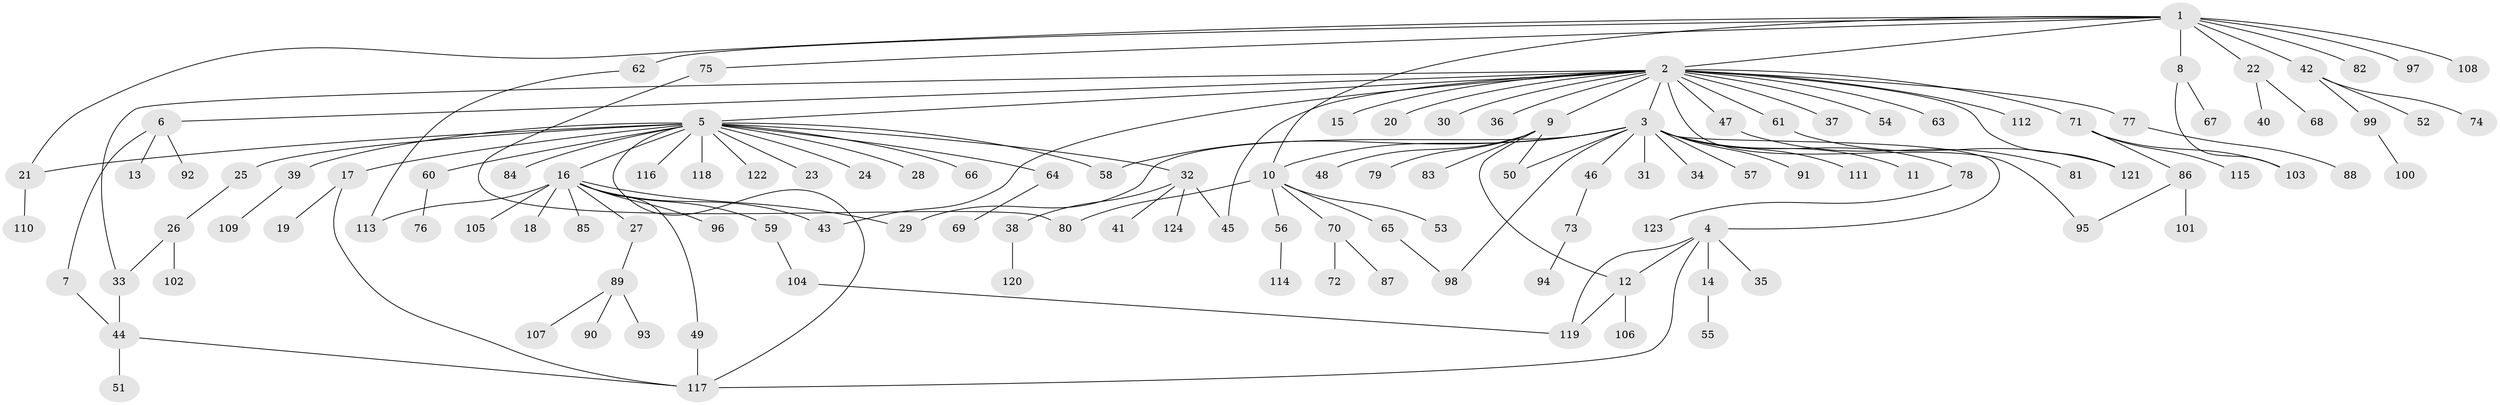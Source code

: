 // coarse degree distribution, {5: 0.04054054054054054, 1: 0.7837837837837838, 2: 0.08108108108108109, 6: 0.013513513513513514, 4: 0.04054054054054054, 21: 0.013513513513513514, 16: 0.013513513513513514, 24: 0.013513513513513514}
// Generated by graph-tools (version 1.1) at 2025/51/03/04/25 21:51:03]
// undirected, 124 vertices, 145 edges
graph export_dot {
graph [start="1"]
  node [color=gray90,style=filled];
  1;
  2;
  3;
  4;
  5;
  6;
  7;
  8;
  9;
  10;
  11;
  12;
  13;
  14;
  15;
  16;
  17;
  18;
  19;
  20;
  21;
  22;
  23;
  24;
  25;
  26;
  27;
  28;
  29;
  30;
  31;
  32;
  33;
  34;
  35;
  36;
  37;
  38;
  39;
  40;
  41;
  42;
  43;
  44;
  45;
  46;
  47;
  48;
  49;
  50;
  51;
  52;
  53;
  54;
  55;
  56;
  57;
  58;
  59;
  60;
  61;
  62;
  63;
  64;
  65;
  66;
  67;
  68;
  69;
  70;
  71;
  72;
  73;
  74;
  75;
  76;
  77;
  78;
  79;
  80;
  81;
  82;
  83;
  84;
  85;
  86;
  87;
  88;
  89;
  90;
  91;
  92;
  93;
  94;
  95;
  96;
  97;
  98;
  99;
  100;
  101;
  102;
  103;
  104;
  105;
  106;
  107;
  108;
  109;
  110;
  111;
  112;
  113;
  114;
  115;
  116;
  117;
  118;
  119;
  120;
  121;
  122;
  123;
  124;
  1 -- 2;
  1 -- 8;
  1 -- 10;
  1 -- 21;
  1 -- 22;
  1 -- 42;
  1 -- 62;
  1 -- 75;
  1 -- 82;
  1 -- 97;
  1 -- 108;
  2 -- 3;
  2 -- 5;
  2 -- 6;
  2 -- 9;
  2 -- 15;
  2 -- 20;
  2 -- 30;
  2 -- 33;
  2 -- 36;
  2 -- 37;
  2 -- 43;
  2 -- 45;
  2 -- 47;
  2 -- 54;
  2 -- 61;
  2 -- 63;
  2 -- 71;
  2 -- 77;
  2 -- 95;
  2 -- 112;
  2 -- 121;
  3 -- 4;
  3 -- 10;
  3 -- 11;
  3 -- 29;
  3 -- 31;
  3 -- 34;
  3 -- 46;
  3 -- 50;
  3 -- 57;
  3 -- 58;
  3 -- 78;
  3 -- 91;
  3 -- 98;
  3 -- 111;
  4 -- 12;
  4 -- 14;
  4 -- 35;
  4 -- 117;
  4 -- 119;
  5 -- 16;
  5 -- 17;
  5 -- 21;
  5 -- 23;
  5 -- 24;
  5 -- 25;
  5 -- 28;
  5 -- 32;
  5 -- 39;
  5 -- 58;
  5 -- 60;
  5 -- 64;
  5 -- 66;
  5 -- 84;
  5 -- 116;
  5 -- 117;
  5 -- 118;
  5 -- 122;
  6 -- 7;
  6 -- 13;
  6 -- 92;
  7 -- 44;
  8 -- 67;
  8 -- 103;
  9 -- 12;
  9 -- 48;
  9 -- 50;
  9 -- 79;
  9 -- 83;
  10 -- 53;
  10 -- 56;
  10 -- 65;
  10 -- 70;
  10 -- 80;
  12 -- 106;
  12 -- 119;
  14 -- 55;
  16 -- 18;
  16 -- 27;
  16 -- 29;
  16 -- 43;
  16 -- 49;
  16 -- 59;
  16 -- 85;
  16 -- 96;
  16 -- 105;
  16 -- 113;
  17 -- 19;
  17 -- 117;
  21 -- 110;
  22 -- 40;
  22 -- 68;
  25 -- 26;
  26 -- 33;
  26 -- 102;
  27 -- 89;
  32 -- 38;
  32 -- 41;
  32 -- 45;
  32 -- 124;
  33 -- 44;
  38 -- 120;
  39 -- 109;
  42 -- 52;
  42 -- 74;
  42 -- 99;
  44 -- 51;
  44 -- 117;
  46 -- 73;
  47 -- 81;
  49 -- 117;
  56 -- 114;
  59 -- 104;
  60 -- 76;
  61 -- 121;
  62 -- 113;
  64 -- 69;
  65 -- 98;
  70 -- 72;
  70 -- 87;
  71 -- 86;
  71 -- 103;
  71 -- 115;
  73 -- 94;
  75 -- 80;
  77 -- 88;
  78 -- 123;
  86 -- 95;
  86 -- 101;
  89 -- 90;
  89 -- 93;
  89 -- 107;
  99 -- 100;
  104 -- 119;
}
